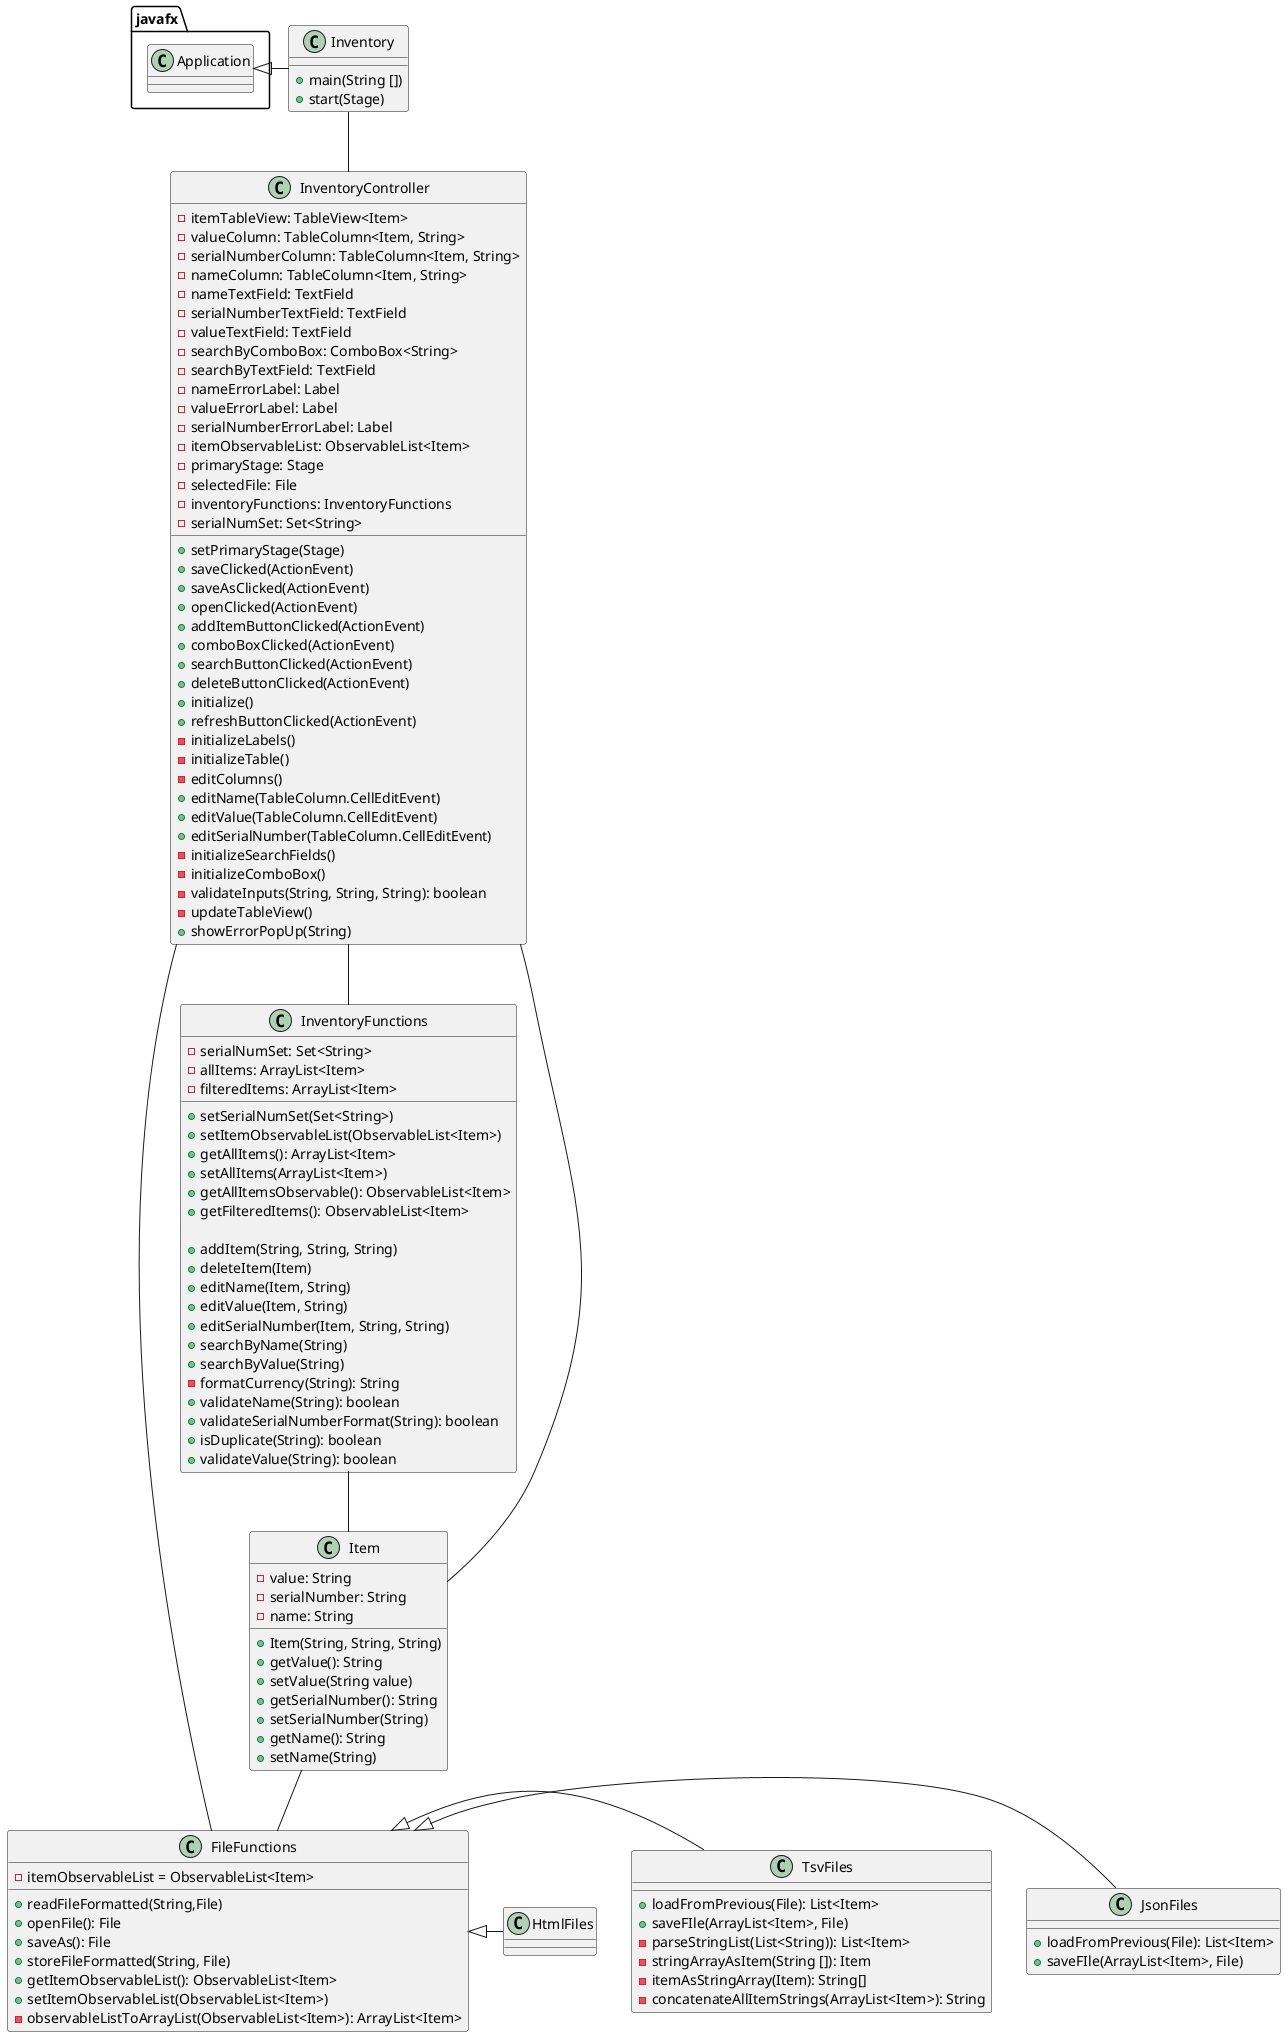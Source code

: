 @startuml
'https://plantuml.com/class-diagram

class FileFunctions{
    - itemObservableList = ObservableList<Item>
    + readFileFormatted(String,File)
    + openFile(): File
    + saveAs(): File
    + storeFileFormatted(String, File)
    + getItemObservableList(): ObservableList<Item>
    + setItemObservableList(ObservableList<Item>)
    - observableListToArrayList(ObservableList<Item>): ArrayList<Item>
}

class JsonFiles{
    + loadFromPrevious(File): List<Item>
    + saveFIle(ArrayList<Item>, File)
}

class TsvFiles{
    + loadFromPrevious(File): List<Item>
    + saveFIle(ArrayList<Item>, File)
    - parseStringList(List<String)): List<Item>
    - stringArrayAsItem(String []): Item
    - itemAsStringArray(Item): String[]
    - concatenateAllItemStrings(ArrayList<Item>): String
}

class HtmlFiles{
}

class Inventory{
    + main(String [])
    + start(Stage)
}

class InventoryController{
    - itemTableView: TableView<Item>
    - valueColumn: TableColumn<Item, String>
    - serialNumberColumn: TableColumn<Item, String>
    - nameColumn: TableColumn<Item, String>
    - nameTextField: TextField
    - serialNumberTextField: TextField
    - valueTextField: TextField
    - searchByComboBox: ComboBox<String>
    - searchByTextField: TextField
    - nameErrorLabel: Label
    - valueErrorLabel: Label
    - serialNumberErrorLabel: Label
    - itemObservableList: ObservableList<Item>
    - primaryStage: Stage
    - selectedFile: File
    - inventoryFunctions: InventoryFunctions
    - serialNumSet: Set<String>


    + setPrimaryStage(Stage)
    + saveClicked(ActionEvent)
    + saveAsClicked(ActionEvent)
    + openClicked(ActionEvent)
    + addItemButtonClicked(ActionEvent)
    + comboBoxClicked(ActionEvent)
    + searchButtonClicked(ActionEvent)
    + deleteButtonClicked(ActionEvent)
    + initialize()
    + refreshButtonClicked(ActionEvent)
    - initializeLabels()
    - initializeTable()
    - editColumns()
    + editName(TableColumn.CellEditEvent)
    + editValue(TableColumn.CellEditEvent)
    + editSerialNumber(TableColumn.CellEditEvent)
    - initializeSearchFields()
    - initializeComboBox()
    - validateInputs(String, String, String): boolean
    - updateTableView()
    + showErrorPopUp(String)
}

class InventoryFunctions{
    - serialNumSet: Set<String>
    - allItems: ArrayList<Item>
    - filteredItems: ArrayList<Item>

    + setSerialNumSet(Set<String>)
    + setItemObservableList(ObservableList<Item>)
    + getAllItems(): ArrayList<Item>
    + setAllItems(ArrayList<Item>)
    + getAllItemsObservable(): ObservableList<Item>
    + getFilteredItems(): ObservableList<Item>

    + addItem(String, String, String)
    + deleteItem(Item)
    + editName(Item, String)
    + editValue(Item, String)
    + editSerialNumber(Item, String, String)
    + searchByName(String)
    + searchByValue(String)
    - formatCurrency(String): String
    + validateName(String): boolean
    + validateSerialNumberFormat(String): boolean
    + isDuplicate(String): boolean
    + validateValue(String): boolean
}

class Item{
    - value: String
    - serialNumber: String
    - name: String

    + Item(String, String, String)
    + getValue(): String
    + setValue(String value)
    + getSerialNumber(): String
    + setSerialNumber(String)
    + getName(): String
    + setName(String)
}



javafx.Application <|- Inventory
Inventory -- InventoryController
InventoryController -- InventoryFunctions
InventoryController -- Item
InventoryFunctions -- Item
FileFunctions -- InventoryController
Item -- FileFunctions
FileFunctions <|- JsonFiles
FileFunctions <|- TsvFiles
FileFunctions <|- HtmlFiles

@enduml